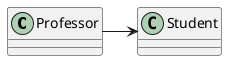 @startuml Association
skinparam ClassAttributeIconSize 0
class Professor
class Student

Professor -> Student

@enduml